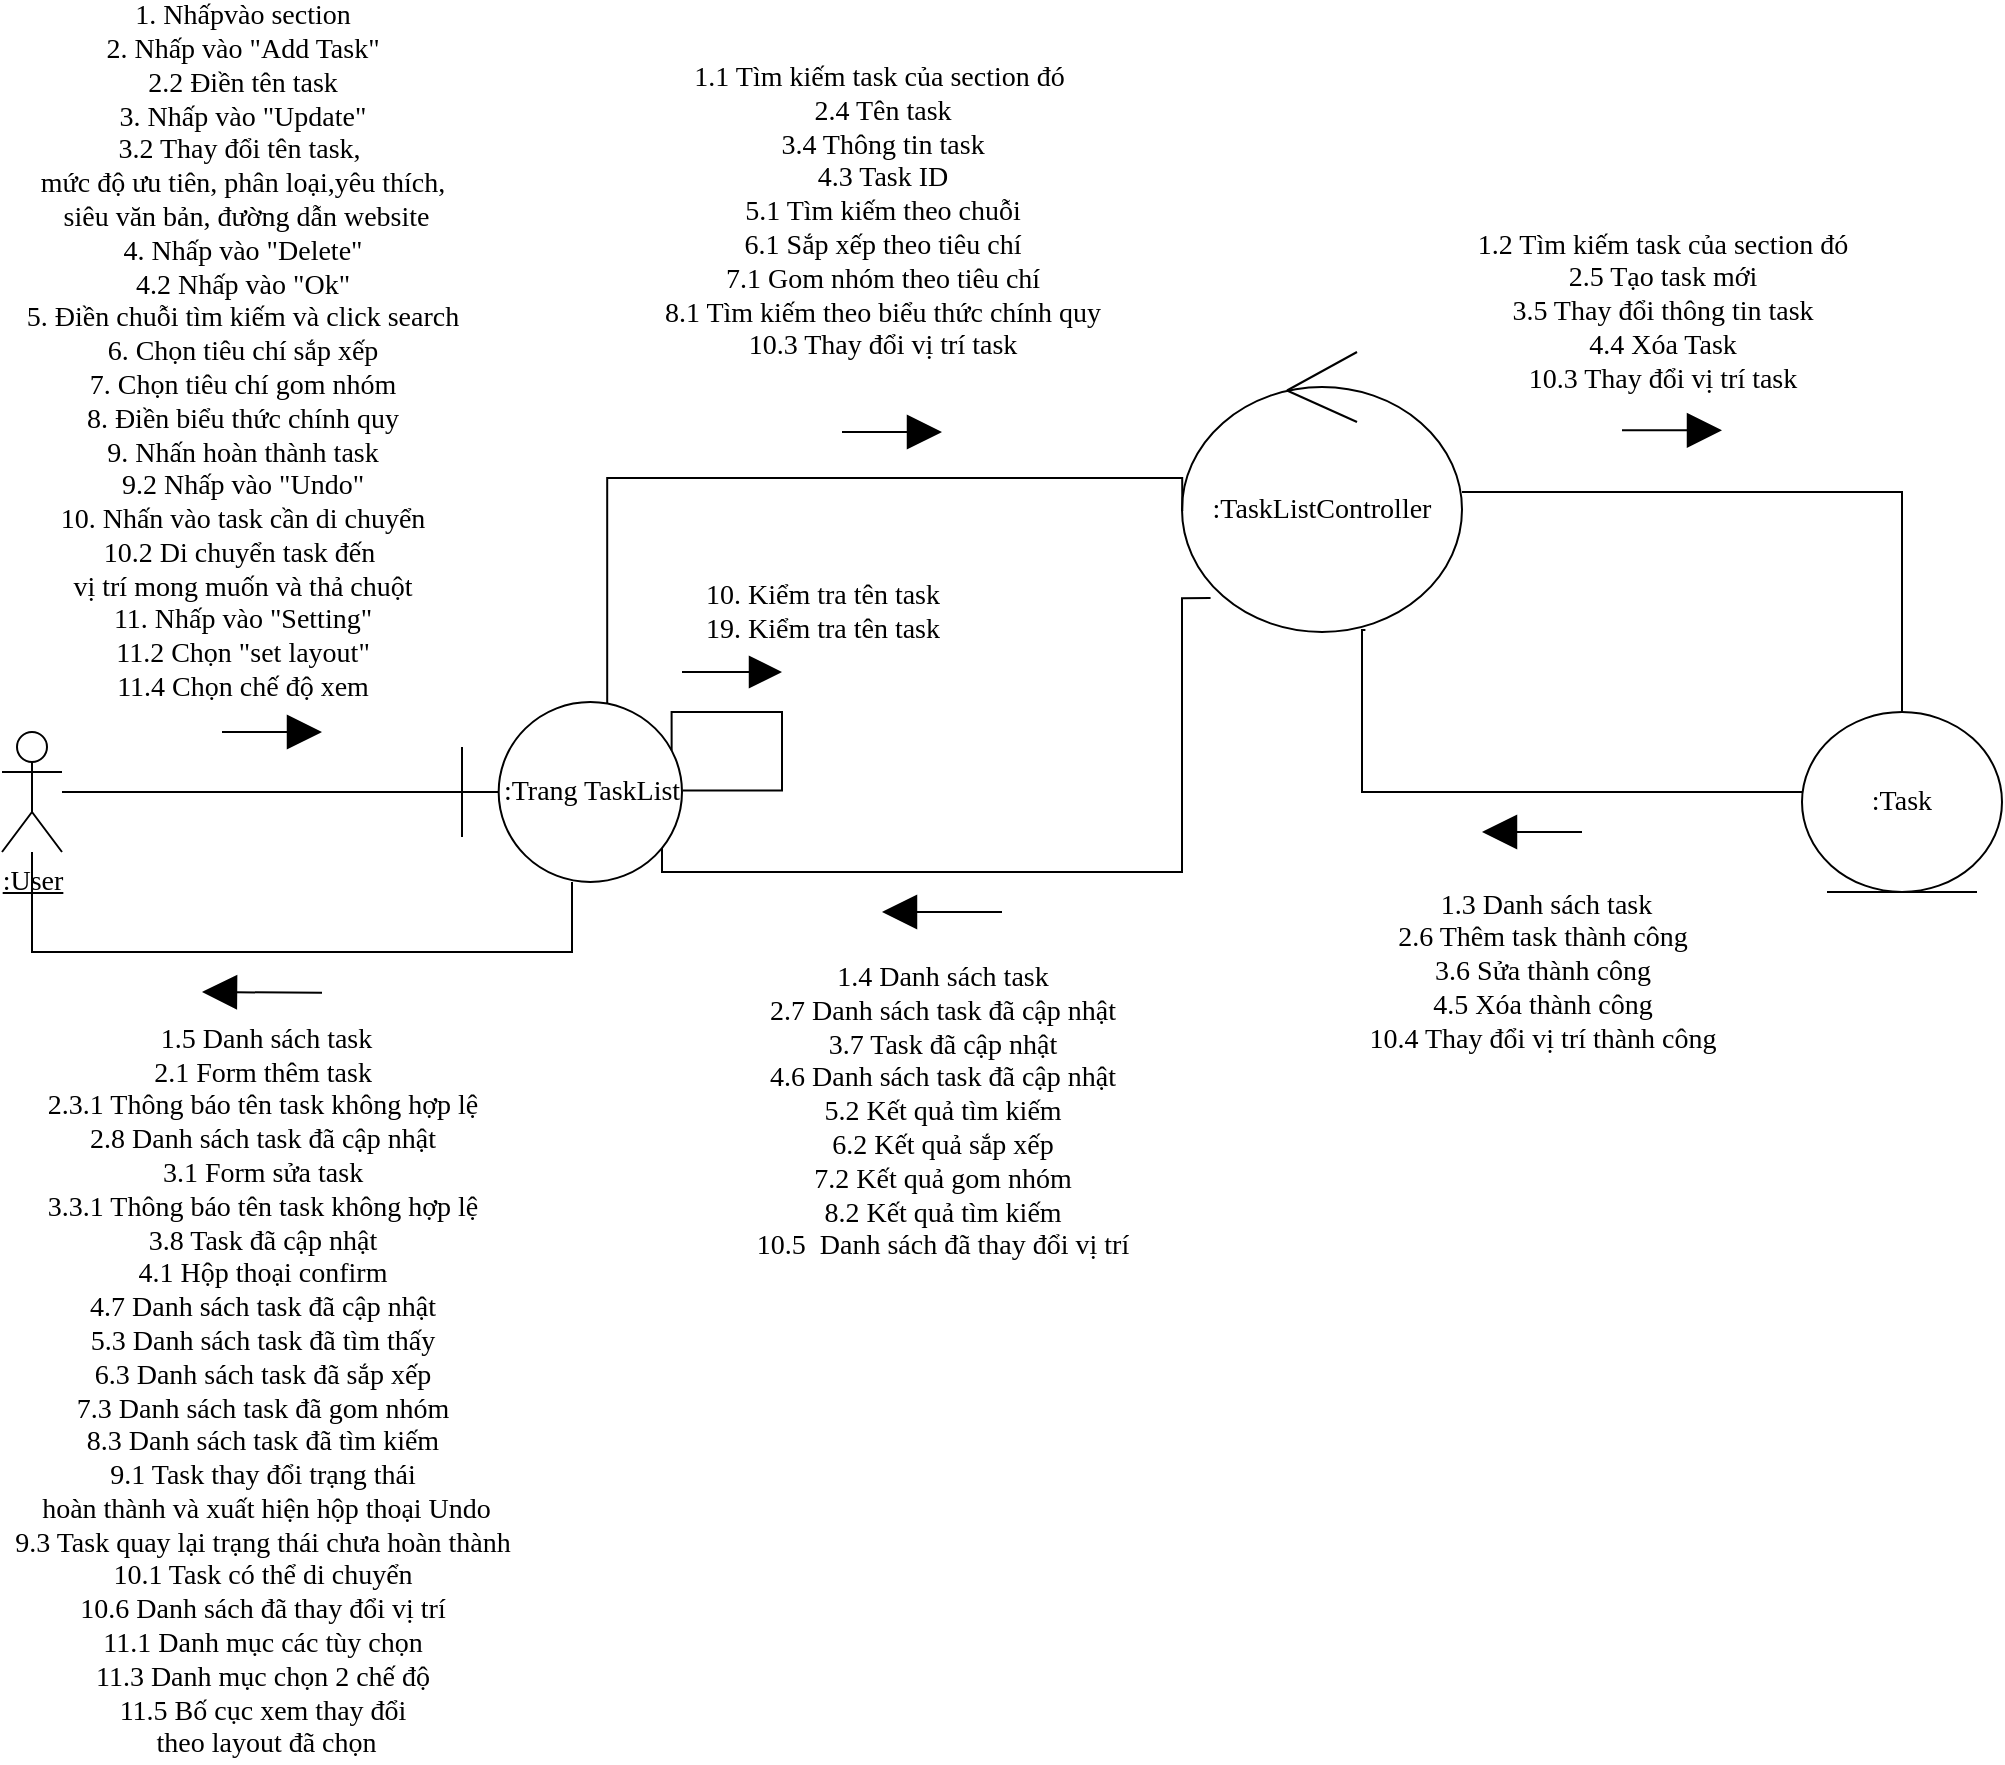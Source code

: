 <mxfile version="13.10.0" type="google"><diagram id="J676jhcgO0KFK1fjQ4wc" name="Page-1"><mxGraphModel dx="2383" dy="1905" grid="1" gridSize="10" guides="1" tooltips="1" connect="1" arrows="1" fold="1" page="1" pageScale="1" pageWidth="827" pageHeight="1169" math="0" shadow="0"><root><mxCell id="0"/><mxCell id="1" parent="0"/><mxCell id="dqUf9mXhXaXb25LCx8FO-9" style="endArrow=none;html=1;fontSize=14;fontFamily=Verdana;" parent="1" source="dqUf9mXhXaXb25LCx8FO-1" target="dqUf9mXhXaXb25LCx8FO-3" edge="1"><mxGeometry relative="1" as="geometry"/></mxCell><mxCell id="dqUf9mXhXaXb25LCx8FO-1" value="&lt;u style=&quot;font-size: 14px;&quot;&gt;:User&lt;/u&gt;" style="shape=umlActor;verticalLabelPosition=bottom;verticalAlign=top;html=1;fontSize=14;fontFamily=Verdana;" parent="1" vertex="1"><mxGeometry x="10" y="330" width="30" height="60" as="geometry"/></mxCell><mxCell id="dqUf9mXhXaXb25LCx8FO-12" style="edgeStyle=orthogonalEdgeStyle;rounded=0;orthogonalLoop=1;jettySize=auto;html=1;endArrow=none;endFill=0;fontSize=14;fontFamily=Verdana;" parent="1" source="dqUf9mXhXaXb25LCx8FO-2" target="dqUf9mXhXaXb25LCx8FO-4" edge="1"><mxGeometry relative="1" as="geometry"/></mxCell><mxCell id="dqUf9mXhXaXb25LCx8FO-29" style="edgeStyle=orthogonalEdgeStyle;rounded=0;orthogonalLoop=1;jettySize=auto;html=1;entryX=0.882;entryY=0.836;entryDx=0;entryDy=0;endArrow=none;endFill=0;fontSize=14;entryPerimeter=0;exitX=0.102;exitY=0.879;exitDx=0;exitDy=0;exitPerimeter=0;fontFamily=Verdana;" parent="1" source="dqUf9mXhXaXb25LCx8FO-2" target="dqUf9mXhXaXb25LCx8FO-3" edge="1"><mxGeometry relative="1" as="geometry"><Array as="points"><mxPoint x="600" y="263"/><mxPoint x="600" y="400"/><mxPoint x="340" y="400"/><mxPoint x="340" y="383"/><mxPoint x="337" y="383"/></Array></mxGeometry></mxCell><mxCell id="dqUf9mXhXaXb25LCx8FO-2" value="&lt;span style=&quot;font-size: 14px;&quot;&gt;:TaskListController&lt;/span&gt;" style="ellipse;shape=umlControl;whiteSpace=wrap;html=1;fontSize=14;fontFamily=Verdana;" parent="1" vertex="1"><mxGeometry x="600" y="140" width="140" height="140" as="geometry"/></mxCell><mxCell id="dqUf9mXhXaXb25LCx8FO-11" style="edgeStyle=orthogonalEdgeStyle;rounded=0;orthogonalLoop=1;jettySize=auto;html=1;entryX=0.001;entryY=0.568;entryDx=0;entryDy=0;entryPerimeter=0;endArrow=none;endFill=0;fontSize=14;exitX=0.66;exitY=0.022;exitDx=0;exitDy=0;exitPerimeter=0;fontFamily=Verdana;" parent="1" source="dqUf9mXhXaXb25LCx8FO-3" target="dqUf9mXhXaXb25LCx8FO-2" edge="1"><mxGeometry relative="1" as="geometry"><Array as="points"><mxPoint x="313" y="203"/></Array></mxGeometry></mxCell><mxCell id="dqUf9mXhXaXb25LCx8FO-31" style="edgeStyle=orthogonalEdgeStyle;rounded=0;orthogonalLoop=1;jettySize=auto;html=1;endArrow=none;endFill=0;fontSize=14;fontFamily=Verdana;" parent="1" source="dqUf9mXhXaXb25LCx8FO-3" target="dqUf9mXhXaXb25LCx8FO-1" edge="1"><mxGeometry relative="1" as="geometry"><Array as="points"><mxPoint x="295" y="440"/><mxPoint x="25" y="440"/></Array></mxGeometry></mxCell><mxCell id="dqUf9mXhXaXb25LCx8FO-3" value="&lt;span style=&quot;font-size: 14px;&quot;&gt;:Trang TaskList&lt;/span&gt;" style="shape=umlBoundary;whiteSpace=wrap;html=1;fontSize=14;fontFamily=Verdana;" parent="1" vertex="1"><mxGeometry x="240" y="315" width="110" height="90" as="geometry"/></mxCell><mxCell id="dqUf9mXhXaXb25LCx8FO-26" style="edgeStyle=orthogonalEdgeStyle;rounded=0;orthogonalLoop=1;jettySize=auto;html=1;endArrow=none;endFill=0;fontSize=14;entryX=0.655;entryY=0.993;entryDx=0;entryDy=0;entryPerimeter=0;fontFamily=Verdana;" parent="1" source="dqUf9mXhXaXb25LCx8FO-4" target="dqUf9mXhXaXb25LCx8FO-2" edge="1"><mxGeometry relative="1" as="geometry"><mxPoint x="670" y="230" as="targetPoint"/><Array as="points"><mxPoint x="690" y="360"/><mxPoint x="690" y="279"/></Array></mxGeometry></mxCell><mxCell id="dqUf9mXhXaXb25LCx8FO-4" value="&lt;span style=&quot;font-size: 14px;&quot;&gt;:Task&lt;/span&gt;" style="ellipse;shape=umlEntity;whiteSpace=wrap;html=1;fontSize=14;fontFamily=Verdana;" parent="1" vertex="1"><mxGeometry x="910" y="320" width="100" height="90" as="geometry"/></mxCell><mxCell id="dqUf9mXhXaXb25LCx8FO-16" value="" style="endArrow=block;html=1;fontSize=14;endFill=1;endSize=15;fontFamily=Verdana;" parent="1" edge="1"><mxGeometry width="50" height="50" relative="1" as="geometry"><mxPoint x="120" y="330" as="sourcePoint"/><mxPoint x="170" y="330" as="targetPoint"/></mxGeometry></mxCell><mxCell id="dqUf9mXhXaXb25LCx8FO-17" value="&lt;font style=&quot;font-size: 14px&quot;&gt;&lt;font style=&quot;font-size: 14px&quot;&gt;&lt;font style=&quot;font-size: 14px&quot;&gt;&lt;span style=&quot;font-size: 14px&quot;&gt;1. Nhấpvào&amp;nbsp;section&lt;br style=&quot;font-size: 14px&quot;&gt;&lt;/span&gt;&lt;span style=&quot;font-size: 14px&quot;&gt;2. Nhấp vào &quot;Add Task&quot;&lt;br style=&quot;font-size: 14px&quot;&gt;&lt;/span&gt;&lt;span style=&quot;font-size: 14px&quot;&gt;2.2 Điền tên task&lt;br style=&quot;font-size: 14px&quot;&gt;3. Nhấp vào &quot;Update&quot;&lt;br style=&quot;font-size: 14px&quot;&gt;&lt;/span&gt;&lt;font style=&quot;font-size: 14px&quot;&gt;&lt;span style=&quot;font-size: 14px&quot;&gt;3.2 Thay đổi tên task,&amp;nbsp;&lt;/span&gt;&lt;br style=&quot;font-size: 14px&quot;&gt;&lt;span style=&quot;font-size: 14px&quot;&gt;mức độ ưu tiên, phân loại&lt;/span&gt;&lt;span style=&quot;font-size: 14px&quot;&gt;,yêu thích,&lt;br style=&quot;font-size: 14px&quot;&gt;&amp;nbsp;siêu văn bản,&amp;nbsp;&lt;/span&gt;&lt;span style=&quot;font-size: 14px&quot;&gt;đường dẫn website&lt;br style=&quot;font-size: 14px&quot;&gt;&lt;/span&gt;&lt;/font&gt;&lt;span style=&quot;font-size: 14px&quot;&gt;4. Nhấp vào &quot;Delete&quot;&lt;br style=&quot;font-size: 14px&quot;&gt;4.2 Nhấp vào &quot;Ok&quot;&lt;br style=&quot;font-size: 14px&quot;&gt;&lt;/span&gt;&lt;font style=&quot;font-size: 14px&quot;&gt;&lt;span style=&quot;font-size: 14px&quot;&gt;5. Điền chuỗi tìm kiếm&amp;nbsp;&lt;/span&gt;&lt;span style=&quot;font-size: 14px&quot;&gt;và click search&lt;br style=&quot;font-size: 14px&quot;&gt;&lt;/span&gt;&lt;/font&gt;&lt;span style=&quot;font-size: 14px&quot;&gt;6. Chọn tiêu chí sắp xếp&lt;/span&gt;&lt;br style=&quot;font-size: 14px&quot;&gt;&lt;span style=&quot;font-size: 14px&quot;&gt;7. Chọn tiêu chí gom nhóm&lt;/span&gt;&lt;br style=&quot;font-size: 14px&quot;&gt;&lt;span style=&quot;font-size: 14px&quot;&gt;8. Điền biểu thức chính quy&lt;br style=&quot;font-size: 14px&quot;&gt;&lt;/span&gt;&lt;span style=&quot;font-size: 14px&quot;&gt;9. Nhấn hoàn thành task&lt;br style=&quot;font-size: 14px&quot;&gt;&lt;/span&gt;&lt;/font&gt;&lt;span style=&quot;font-size: 14px&quot;&gt;9.2 Nhấp vào &quot;Undo&quot;&lt;br style=&quot;font-size: 14px&quot;&gt;&lt;/span&gt;&lt;span style=&quot;font-size: 14px&quot;&gt;10. Nhấn vào task cần di chuyển&lt;br style=&quot;font-size: 14px&quot;&gt;&lt;/span&gt;&lt;span style=&quot;font-size: 14px&quot;&gt;10.2 Di chuyển task đến&amp;nbsp;&lt;/span&gt;&lt;br style=&quot;font-size: 14px&quot;&gt;&lt;span style=&quot;font-size: 14px&quot;&gt;vị trí mong muốn và thả chuột&lt;br style=&quot;font-size: 14px&quot;&gt;&lt;/span&gt;&lt;/font&gt;&lt;span style=&quot;font-size: 14px&quot;&gt;11. Nhấp vào &quot;Setting&quot;&lt;br style=&quot;font-size: 14px&quot;&gt;&lt;/span&gt;&lt;span style=&quot;font-size: 14px&quot;&gt;11.2 Chọn &quot;set layout&quot;&lt;br style=&quot;font-size: 14px&quot;&gt;&lt;/span&gt;&lt;span style=&quot;font-size: 14px&quot;&gt;11.4 Chọn chế độ xem&lt;/span&gt;&lt;/font&gt;&lt;span style=&quot;font-size: 14px&quot;&gt;&lt;br style=&quot;font-size: 14px&quot;&gt;&lt;/span&gt;" style="edgeLabel;html=1;align=center;verticalAlign=middle;resizable=0;points=[];fontSize=14;fontFamily=Verdana;" parent="dqUf9mXhXaXb25LCx8FO-16" vertex="1" connectable="0"><mxGeometry x="-0.42" y="-1" relative="1" as="geometry"><mxPoint x="-5" y="-191" as="offset"/></mxGeometry></mxCell><mxCell id="dqUf9mXhXaXb25LCx8FO-23" value="&lt;font style=&quot;font-size: 14px&quot;&gt;&lt;span style=&quot;font-size: 14px&quot;&gt;1.2 Tìm kiếm task của&amp;nbsp;&lt;/span&gt;&lt;span style=&quot;font-size: 14px&quot;&gt;section đó&lt;br style=&quot;font-size: 14px&quot;&gt;2.5 Tạo task mới&lt;br style=&quot;font-size: 14px&quot;&gt;3.5 Thay đổi thông tin task&lt;br style=&quot;font-size: 14px&quot;&gt;4.4 Xóa Task&lt;br style=&quot;font-size: 14px&quot;&gt;&lt;/span&gt;&lt;span style=&quot;font-size: 14px&quot;&gt;10.3 Thay đổi vị trí task&lt;/span&gt;&lt;/font&gt;&lt;span style=&quot;font-size: 14px&quot;&gt;&lt;br style=&quot;font-size: 14px&quot;&gt;&lt;/span&gt;" style="endArrow=block;html=1;fontSize=14;endFill=1;endSize=15;fontFamily=Verdana;" parent="1" edge="1"><mxGeometry x="-0.2" y="59" width="50" height="50" relative="1" as="geometry"><mxPoint x="820" y="179.17" as="sourcePoint"/><mxPoint x="870" y="179.17" as="targetPoint"/><mxPoint as="offset"/></mxGeometry></mxCell><mxCell id="dqUf9mXhXaXb25LCx8FO-24" value="&lt;div style=&quot;font-size: 14px&quot;&gt;&lt;span style=&quot;font-size: 14px&quot;&gt;&lt;font style=&quot;font-size: 14px&quot;&gt;1.1 Tìm kiếm task của&amp;nbsp;&lt;/font&gt;&lt;/span&gt;&lt;span style=&quot;font-size: 14px&quot;&gt;section đó&amp;nbsp;&lt;/span&gt;&lt;/div&gt;&lt;span style=&quot;font-size: 14px&quot;&gt;&lt;div style=&quot;font-size: 14px&quot;&gt;&lt;font style=&quot;font-size: 14px&quot;&gt;2.4 Tên task&lt;/font&gt;&lt;/div&gt;&lt;div style=&quot;font-size: 14px&quot;&gt;&lt;font style=&quot;font-size: 14px&quot;&gt;3.4 Thông tin task&lt;/font&gt;&lt;/div&gt;&lt;div style=&quot;font-size: 14px&quot;&gt;&lt;font style=&quot;font-size: 14px&quot;&gt;4.3 Task ID&lt;/font&gt;&lt;/div&gt;&lt;div style=&quot;font-size: 14px&quot;&gt;&lt;font style=&quot;font-size: 14px&quot;&gt;&lt;span style=&quot;font-size: 14px&quot;&gt;&lt;font style=&quot;font-size: 14px&quot;&gt;5.1 Tìm kiếm theo chuỗi&lt;/font&gt;&lt;/span&gt;&lt;br style=&quot;font-size: 14px&quot;&gt;&lt;/font&gt;&lt;/div&gt;&lt;div style=&quot;font-size: 14px&quot;&gt;&lt;font style=&quot;font-size: 14px&quot;&gt;&lt;span style=&quot;font-size: 14px&quot;&gt;6.1 Sắp xếp theo tiêu chí&lt;/span&gt;&lt;br style=&quot;font-size: 14px&quot;&gt;&lt;span style=&quot;font-size: 14px&quot;&gt;7.1 Gom nhóm theo tiêu chí&lt;/span&gt;&lt;br style=&quot;font-size: 14px&quot;&gt;&lt;span style=&quot;font-size: 14px&quot;&gt;8.1 Tìm kiếm theo biểu thức chính quy&lt;/span&gt;&lt;/font&gt;&lt;/div&gt;&lt;div style=&quot;font-size: 14px&quot;&gt;10.3 Thay đổi vị trí task&lt;/div&gt;&lt;/span&gt;" style="endArrow=block;html=1;fontSize=14;align=center;endFill=1;endSize=15;fontFamily=Verdana;" parent="1" edge="1"><mxGeometry x="-0.2" y="110" width="50" height="50" relative="1" as="geometry"><mxPoint x="430" y="180" as="sourcePoint"/><mxPoint x="480" y="180" as="targetPoint"/><Array as="points"><mxPoint x="470" y="180"/></Array><mxPoint as="offset"/></mxGeometry></mxCell><mxCell id="dqUf9mXhXaXb25LCx8FO-28" value="&lt;span style=&quot;font-size: 14px&quot;&gt;&amp;nbsp;1.3 Danh sách task&lt;br style=&quot;font-size: 14px&quot;&gt;&lt;/span&gt;&lt;span style=&quot;font-size: 14px&quot;&gt;2.6 Thêm task thành công&lt;br&gt;&lt;/span&gt;&lt;span style=&quot;font-size: 14px&quot;&gt;3.6 Sửa thành công&lt;br&gt;4.5 Xóa thành công&lt;br&gt;10.4 Thay đổi vị trí thành công&lt;br style=&quot;font-size: 14px&quot;&gt;&lt;/span&gt;" style="endArrow=block;html=1;fontSize=14;endFill=1;endSize=15;fontFamily=Verdana;" parent="1" edge="1"><mxGeometry x="-0.2" y="70" width="50" height="50" relative="1" as="geometry"><mxPoint x="800" y="380" as="sourcePoint"/><mxPoint x="750" y="380" as="targetPoint"/><mxPoint as="offset"/></mxGeometry></mxCell><mxCell id="dqUf9mXhXaXb25LCx8FO-30" value="&lt;font style=&quot;font-size: 14px&quot;&gt;&lt;span style=&quot;font-size: 14px&quot;&gt;&lt;font style=&quot;font-size: 14px&quot;&gt;1.4 Danh sách task&lt;br&gt;2.7 Danh sách task đã cập nhật&lt;br style=&quot;font-size: 14px&quot;&gt;&lt;/font&gt;&lt;/span&gt;&lt;span style=&quot;font-size: 14px&quot;&gt;3.7 Task đã cập nhật&lt;br&gt;4.6 Danh sách task đã cập nhật&lt;br&gt;5.2 Kết quả tìm kiếm&lt;br style=&quot;font-size: 14px&quot;&gt;&lt;/span&gt;&lt;/font&gt;&lt;span style=&quot;font-size: 14px&quot;&gt;6.2 Kết quả sắp xếp&lt;/span&gt;&lt;br style=&quot;font-size: 14px&quot;&gt;&lt;span style=&quot;font-size: 14px&quot;&gt;7.2 Kết quả gom nhóm&lt;/span&gt;&lt;br style=&quot;font-size: 14px&quot;&gt;&lt;span style=&quot;font-size: 14px&quot;&gt;8.2 Kết quả tìm kiếm&lt;br&gt;&lt;/span&gt;&lt;span style=&quot;font-size: 14px&quot;&gt;&lt;font style=&quot;font-size: 14px&quot;&gt;10.5&amp;nbsp;&lt;/font&gt;&lt;/span&gt;&amp;nbsp;Danh sách đã thay đổi vị trí&lt;span style=&quot;font-size: 14px&quot;&gt;&lt;font style=&quot;font-size: 14px&quot;&gt;&lt;br style=&quot;font-size: 14px&quot;&gt;&lt;/font&gt;&lt;/span&gt;" style="endArrow=block;html=1;fontSize=14;endFill=1;jumpSize=7;sourcePerimeterSpacing=2;endSize=15;fontFamily=Verdana;" parent="1" edge="1"><mxGeometry y="100" width="50" height="50" relative="1" as="geometry"><mxPoint x="510" y="420" as="sourcePoint"/><mxPoint x="450" y="420" as="targetPoint"/><Array as="points"/><mxPoint as="offset"/></mxGeometry></mxCell><mxCell id="dqUf9mXhXaXb25LCx8FO-51" value="" style="endArrow=block;html=1;fontSize=14;endFill=1;endSize=15;fontFamily=Verdana;" parent="1" edge="1"><mxGeometry width="50" height="50" relative="1" as="geometry"><mxPoint x="170" y="460.42" as="sourcePoint"/><mxPoint x="110" y="460" as="targetPoint"/><Array as="points"/></mxGeometry></mxCell><mxCell id="dqUf9mXhXaXb25LCx8FO-56" value="&lt;font style=&quot;font-size: 14px&quot;&gt;&lt;font style=&quot;font-size: 14px&quot;&gt;&lt;font style=&quot;font-size: 14px&quot;&gt;&lt;span style=&quot;font-size: 14px&quot;&gt;&amp;nbsp;1.5 Danh sách task&lt;br style=&quot;font-size: 14px&quot;&gt;2.1 Form thêm task&lt;br&gt;2.3.1 Thông báo tên task không hợp lệ&lt;br style=&quot;font-size: 14px&quot;&gt;2.8 Danh sách task đã cập nhật&lt;br style=&quot;font-size: 14px&quot;&gt;3.1 Form sửa task&lt;br&gt;3.3.1 T&lt;/span&gt;hông báo tên task không hợp lệ&lt;span style=&quot;font-size: 14px&quot;&gt;&lt;br style=&quot;font-size: 14px&quot;&gt;3.8 Task đã cập nhật&lt;br style=&quot;font-size: 14px&quot;&gt;4.1 Hộp thoại confirm&lt;br style=&quot;font-size: 14px&quot;&gt;4.7 Danh sách task đã cập nhật&lt;br style=&quot;font-size: 14px&quot;&gt;5.3&amp;nbsp;&lt;/span&gt;&lt;span style=&quot;font-size: 14px&quot;&gt;&lt;font style=&quot;font-size: 14px&quot;&gt;Danh sách task đã tìm thấy&lt;br style=&quot;font-size: 14px&quot;&gt;&lt;/font&gt;&lt;/span&gt;&lt;span style=&quot;font-size: 14px&quot;&gt;6.3 Danh sách task đã sắp xếp&lt;/span&gt;&lt;br style=&quot;font-size: 14px&quot;&gt;&lt;span style=&quot;font-size: 14px&quot;&gt;7.3 Danh sách task&amp;nbsp;&lt;/span&gt;&lt;span style=&quot;font-size: 14px&quot;&gt;đã gom nhóm&lt;/span&gt;&lt;br style=&quot;font-size: 14px&quot;&gt;&lt;span style=&quot;font-size: 14px&quot;&gt;8.3 Danh sách task&amp;nbsp;&lt;/span&gt;&lt;span style=&quot;font-size: 14px&quot;&gt;đã tìm kiếm&lt;br style=&quot;font-size: 14px&quot;&gt;&lt;/span&gt;&lt;span style=&quot;font-size: 14px&quot;&gt;9.1 Task thay đổi trạng thái&lt;/span&gt;&lt;br style=&quot;font-size: 14px&quot;&gt;&lt;span style=&quot;font-size: 14px&quot;&gt;&amp;nbsp;hoàn thành và x&lt;/span&gt;&lt;span style=&quot;font-size: 14px&quot;&gt;uất hiện hộp thoại Undo&lt;br style=&quot;font-size: 14px&quot;&gt;&lt;/span&gt;&lt;/font&gt;&lt;span style=&quot;font-size: 14px&quot;&gt;9.3 Task quay lại trạng thái&amp;nbsp;&lt;/span&gt;&lt;span style=&quot;font-size: 14px&quot;&gt;chưa hoàn thành&lt;br style=&quot;font-size: 14px&quot;&gt;&lt;/span&gt;&lt;span style=&quot;font-size: 14px&quot;&gt;10.1 Task có thể di chuyển&lt;br style=&quot;font-size: 14px&quot;&gt;&lt;/span&gt;&lt;/font&gt;&lt;span style=&quot;font-size: 14px&quot;&gt;10.6 Danh sách đã thay đổi vị trí&lt;br style=&quot;font-size: 14px&quot;&gt;&lt;/span&gt;&lt;span style=&quot;font-size: 14px&quot;&gt;11.1 Danh mục các tùy chọn&lt;br style=&quot;font-size: 14px&quot;&gt;&lt;/span&gt;&lt;span style=&quot;font-size: 14px&quot;&gt;11.3 Danh mục chọn 2 chế độ&lt;br style=&quot;font-size: 14px&quot;&gt;&lt;/span&gt;&lt;span style=&quot;font-size: 14px&quot;&gt;11.5 Bố cục xem thay đổi&lt;/span&gt;&lt;br style=&quot;font-size: 14px&quot;&gt;&lt;span style=&quot;font-size: 14px&quot;&gt;&amp;nbsp;theo layout đã chọn&lt;/span&gt;&lt;/font&gt;&lt;span style=&quot;font-size: 14px&quot;&gt;&lt;br style=&quot;font-size: 14px&quot;&gt;&lt;/span&gt;" style="edgeLabel;html=1;align=center;verticalAlign=middle;resizable=0;points=[];fontSize=14;fontFamily=Verdana;" parent="dqUf9mXhXaXb25LCx8FO-51" vertex="1" connectable="0"><mxGeometry x="-0.409" relative="1" as="geometry"><mxPoint x="-12.35" y="199.7" as="offset"/></mxGeometry></mxCell><mxCell id="dqUf9mXhXaXb25LCx8FO-57" style="edgeStyle=orthogonalEdgeStyle;rounded=0;orthogonalLoop=1;jettySize=auto;html=1;endArrow=none;endFill=0;fontSize=14;exitX=0.953;exitY=0.269;exitDx=0;exitDy=0;exitPerimeter=0;entryX=1.003;entryY=0.491;entryDx=0;entryDy=0;entryPerimeter=0;fontFamily=Verdana;" parent="1" source="dqUf9mXhXaXb25LCx8FO-3" target="dqUf9mXhXaXb25LCx8FO-3" edge="1"><mxGeometry relative="1" as="geometry"><Array as="points"><mxPoint x="345" y="320"/><mxPoint x="400" y="320"/><mxPoint x="400" y="359"/></Array></mxGeometry></mxCell><mxCell id="dqUf9mXhXaXb25LCx8FO-58" value="&lt;font style=&quot;font-size: 14px&quot;&gt;10. Kiểm tra tên task&lt;br style=&quot;font-size: 14px&quot;&gt;19. Kiểm tra tên task&lt;br style=&quot;font-size: 14px&quot;&gt;&lt;/font&gt;" style="endArrow=block;html=1;fontSize=14;align=center;endFill=1;endSize=14;fontFamily=Verdana;" parent="1" edge="1"><mxGeometry x="1" y="36" width="50" height="50" relative="1" as="geometry"><mxPoint x="350" y="300" as="sourcePoint"/><mxPoint x="400" y="300" as="targetPoint"/><Array as="points"/><mxPoint x="20" y="6" as="offset"/></mxGeometry></mxCell></root></mxGraphModel></diagram></mxfile>